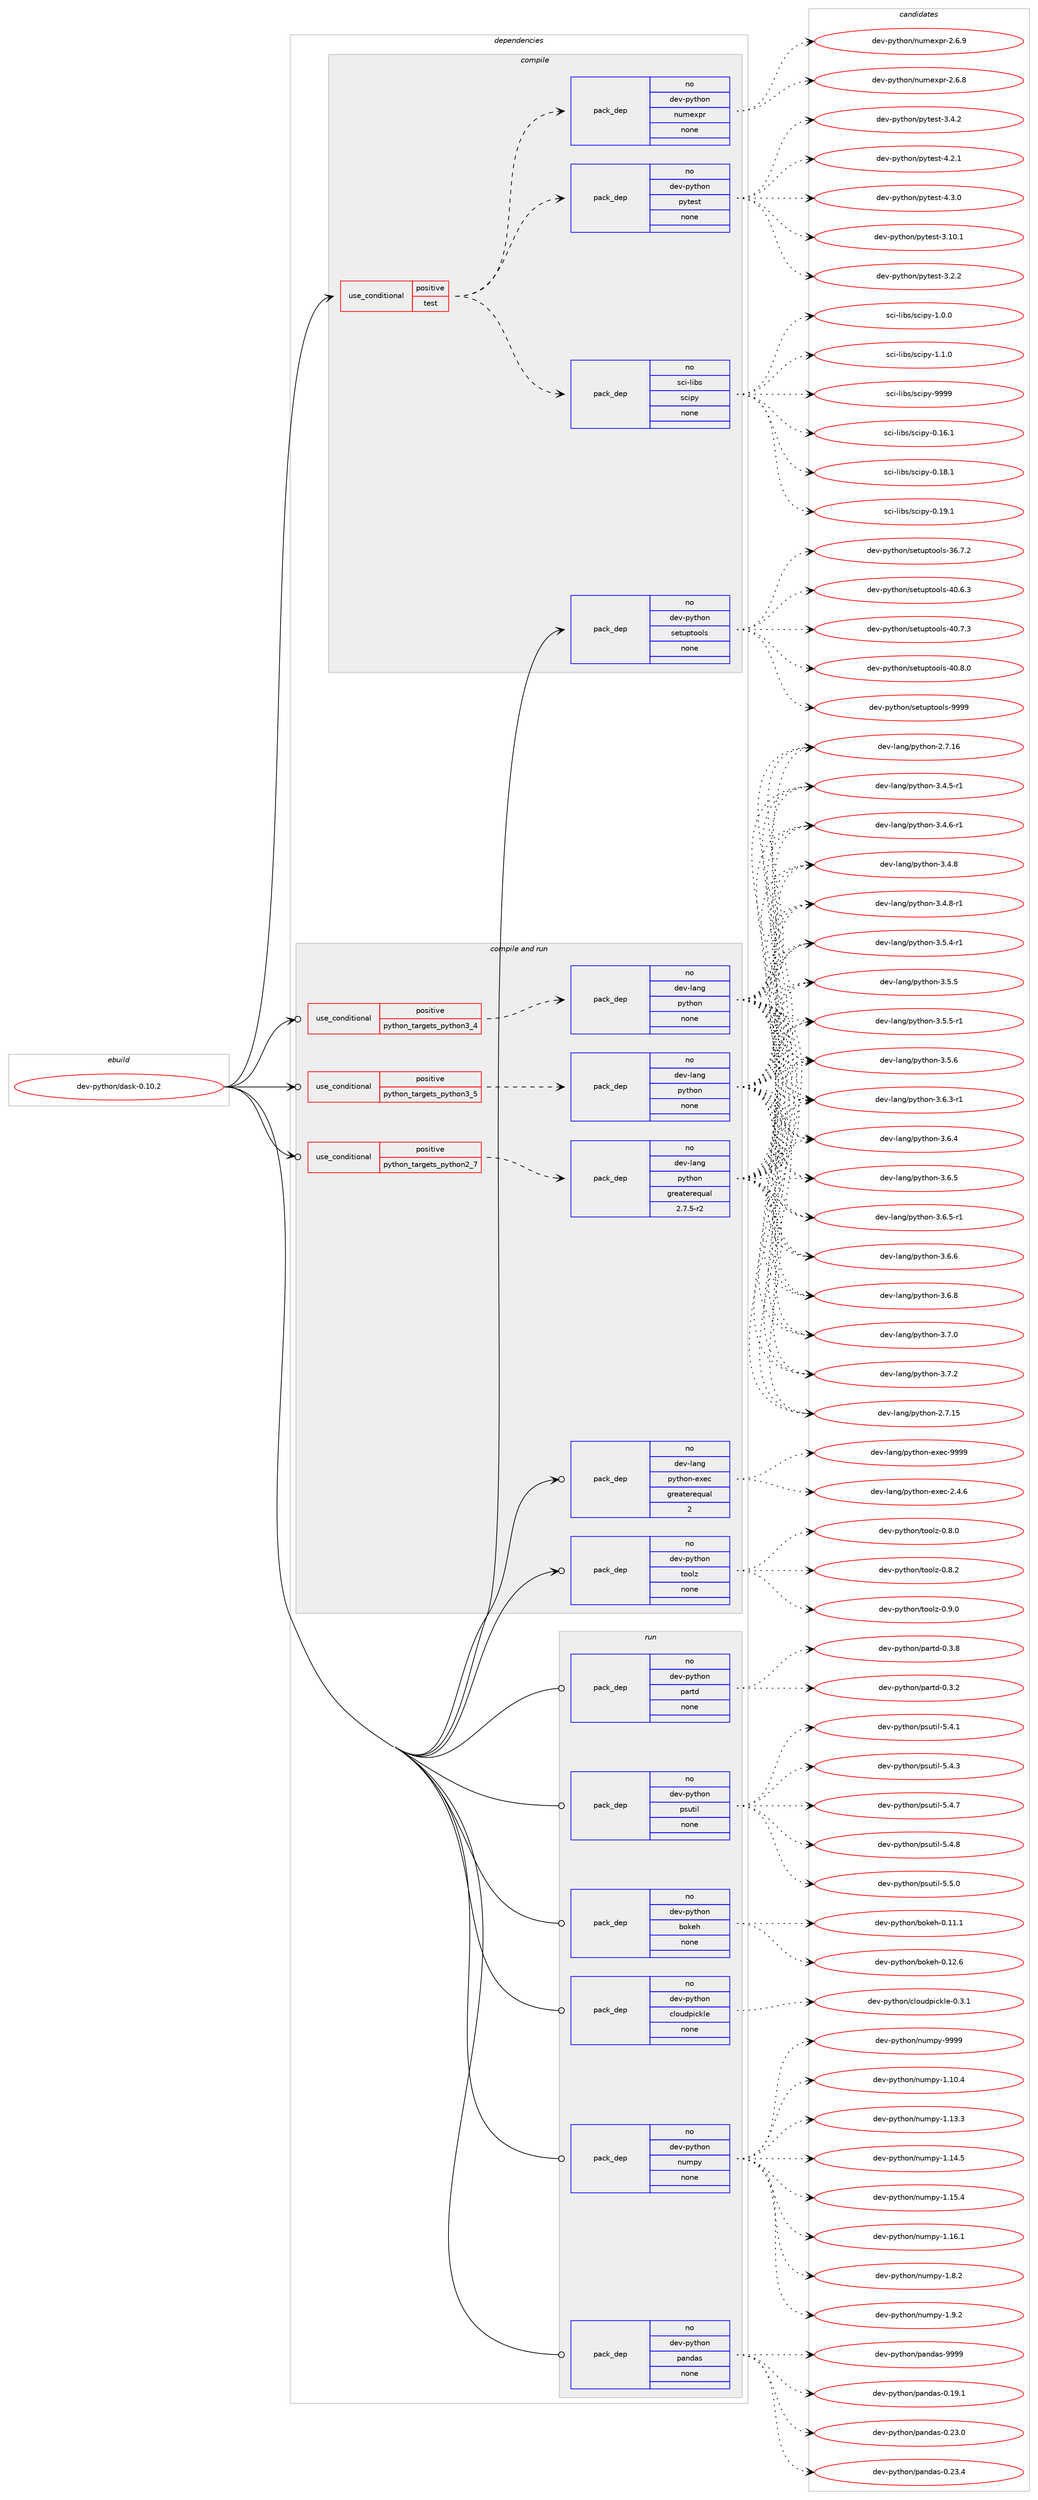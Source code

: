 digraph prolog {

# *************
# Graph options
# *************

newrank=true;
concentrate=true;
compound=true;
graph [rankdir=LR,fontname=Helvetica,fontsize=10,ranksep=1.5];#, ranksep=2.5, nodesep=0.2];
edge  [arrowhead=vee];
node  [fontname=Helvetica,fontsize=10];

# **********
# The ebuild
# **********

subgraph cluster_leftcol {
color=gray;
rank=same;
label=<<i>ebuild</i>>;
id [label="dev-python/dask-0.10.2", color=red, width=4, href="../dev-python/dask-0.10.2.svg"];
}

# ****************
# The dependencies
# ****************

subgraph cluster_midcol {
color=gray;
label=<<i>dependencies</i>>;
subgraph cluster_compile {
fillcolor="#eeeeee";
style=filled;
label=<<i>compile</i>>;
subgraph cond373060 {
dependency1405214 [label=<<TABLE BORDER="0" CELLBORDER="1" CELLSPACING="0" CELLPADDING="4"><TR><TD ROWSPAN="3" CELLPADDING="10">use_conditional</TD></TR><TR><TD>positive</TD></TR><TR><TD>test</TD></TR></TABLE>>, shape=none, color=red];
subgraph pack1008909 {
dependency1405215 [label=<<TABLE BORDER="0" CELLBORDER="1" CELLSPACING="0" CELLPADDING="4" WIDTH="220"><TR><TD ROWSPAN="6" CELLPADDING="30">pack_dep</TD></TR><TR><TD WIDTH="110">no</TD></TR><TR><TD>dev-python</TD></TR><TR><TD>pytest</TD></TR><TR><TD>none</TD></TR><TR><TD></TD></TR></TABLE>>, shape=none, color=blue];
}
dependency1405214:e -> dependency1405215:w [weight=20,style="dashed",arrowhead="vee"];
subgraph pack1008910 {
dependency1405216 [label=<<TABLE BORDER="0" CELLBORDER="1" CELLSPACING="0" CELLPADDING="4" WIDTH="220"><TR><TD ROWSPAN="6" CELLPADDING="30">pack_dep</TD></TR><TR><TD WIDTH="110">no</TD></TR><TR><TD>dev-python</TD></TR><TR><TD>numexpr</TD></TR><TR><TD>none</TD></TR><TR><TD></TD></TR></TABLE>>, shape=none, color=blue];
}
dependency1405214:e -> dependency1405216:w [weight=20,style="dashed",arrowhead="vee"];
subgraph pack1008911 {
dependency1405217 [label=<<TABLE BORDER="0" CELLBORDER="1" CELLSPACING="0" CELLPADDING="4" WIDTH="220"><TR><TD ROWSPAN="6" CELLPADDING="30">pack_dep</TD></TR><TR><TD WIDTH="110">no</TD></TR><TR><TD>sci-libs</TD></TR><TR><TD>scipy</TD></TR><TR><TD>none</TD></TR><TR><TD></TD></TR></TABLE>>, shape=none, color=blue];
}
dependency1405214:e -> dependency1405217:w [weight=20,style="dashed",arrowhead="vee"];
}
id:e -> dependency1405214:w [weight=20,style="solid",arrowhead="vee"];
subgraph pack1008912 {
dependency1405218 [label=<<TABLE BORDER="0" CELLBORDER="1" CELLSPACING="0" CELLPADDING="4" WIDTH="220"><TR><TD ROWSPAN="6" CELLPADDING="30">pack_dep</TD></TR><TR><TD WIDTH="110">no</TD></TR><TR><TD>dev-python</TD></TR><TR><TD>setuptools</TD></TR><TR><TD>none</TD></TR><TR><TD></TD></TR></TABLE>>, shape=none, color=blue];
}
id:e -> dependency1405218:w [weight=20,style="solid",arrowhead="vee"];
}
subgraph cluster_compileandrun {
fillcolor="#eeeeee";
style=filled;
label=<<i>compile and run</i>>;
subgraph cond373061 {
dependency1405219 [label=<<TABLE BORDER="0" CELLBORDER="1" CELLSPACING="0" CELLPADDING="4"><TR><TD ROWSPAN="3" CELLPADDING="10">use_conditional</TD></TR><TR><TD>positive</TD></TR><TR><TD>python_targets_python2_7</TD></TR></TABLE>>, shape=none, color=red];
subgraph pack1008913 {
dependency1405220 [label=<<TABLE BORDER="0" CELLBORDER="1" CELLSPACING="0" CELLPADDING="4" WIDTH="220"><TR><TD ROWSPAN="6" CELLPADDING="30">pack_dep</TD></TR><TR><TD WIDTH="110">no</TD></TR><TR><TD>dev-lang</TD></TR><TR><TD>python</TD></TR><TR><TD>greaterequal</TD></TR><TR><TD>2.7.5-r2</TD></TR></TABLE>>, shape=none, color=blue];
}
dependency1405219:e -> dependency1405220:w [weight=20,style="dashed",arrowhead="vee"];
}
id:e -> dependency1405219:w [weight=20,style="solid",arrowhead="odotvee"];
subgraph cond373062 {
dependency1405221 [label=<<TABLE BORDER="0" CELLBORDER="1" CELLSPACING="0" CELLPADDING="4"><TR><TD ROWSPAN="3" CELLPADDING="10">use_conditional</TD></TR><TR><TD>positive</TD></TR><TR><TD>python_targets_python3_4</TD></TR></TABLE>>, shape=none, color=red];
subgraph pack1008914 {
dependency1405222 [label=<<TABLE BORDER="0" CELLBORDER="1" CELLSPACING="0" CELLPADDING="4" WIDTH="220"><TR><TD ROWSPAN="6" CELLPADDING="30">pack_dep</TD></TR><TR><TD WIDTH="110">no</TD></TR><TR><TD>dev-lang</TD></TR><TR><TD>python</TD></TR><TR><TD>none</TD></TR><TR><TD></TD></TR></TABLE>>, shape=none, color=blue];
}
dependency1405221:e -> dependency1405222:w [weight=20,style="dashed",arrowhead="vee"];
}
id:e -> dependency1405221:w [weight=20,style="solid",arrowhead="odotvee"];
subgraph cond373063 {
dependency1405223 [label=<<TABLE BORDER="0" CELLBORDER="1" CELLSPACING="0" CELLPADDING="4"><TR><TD ROWSPAN="3" CELLPADDING="10">use_conditional</TD></TR><TR><TD>positive</TD></TR><TR><TD>python_targets_python3_5</TD></TR></TABLE>>, shape=none, color=red];
subgraph pack1008915 {
dependency1405224 [label=<<TABLE BORDER="0" CELLBORDER="1" CELLSPACING="0" CELLPADDING="4" WIDTH="220"><TR><TD ROWSPAN="6" CELLPADDING="30">pack_dep</TD></TR><TR><TD WIDTH="110">no</TD></TR><TR><TD>dev-lang</TD></TR><TR><TD>python</TD></TR><TR><TD>none</TD></TR><TR><TD></TD></TR></TABLE>>, shape=none, color=blue];
}
dependency1405223:e -> dependency1405224:w [weight=20,style="dashed",arrowhead="vee"];
}
id:e -> dependency1405223:w [weight=20,style="solid",arrowhead="odotvee"];
subgraph pack1008916 {
dependency1405225 [label=<<TABLE BORDER="0" CELLBORDER="1" CELLSPACING="0" CELLPADDING="4" WIDTH="220"><TR><TD ROWSPAN="6" CELLPADDING="30">pack_dep</TD></TR><TR><TD WIDTH="110">no</TD></TR><TR><TD>dev-lang</TD></TR><TR><TD>python-exec</TD></TR><TR><TD>greaterequal</TD></TR><TR><TD>2</TD></TR></TABLE>>, shape=none, color=blue];
}
id:e -> dependency1405225:w [weight=20,style="solid",arrowhead="odotvee"];
subgraph pack1008917 {
dependency1405226 [label=<<TABLE BORDER="0" CELLBORDER="1" CELLSPACING="0" CELLPADDING="4" WIDTH="220"><TR><TD ROWSPAN="6" CELLPADDING="30">pack_dep</TD></TR><TR><TD WIDTH="110">no</TD></TR><TR><TD>dev-python</TD></TR><TR><TD>toolz</TD></TR><TR><TD>none</TD></TR><TR><TD></TD></TR></TABLE>>, shape=none, color=blue];
}
id:e -> dependency1405226:w [weight=20,style="solid",arrowhead="odotvee"];
}
subgraph cluster_run {
fillcolor="#eeeeee";
style=filled;
label=<<i>run</i>>;
subgraph pack1008918 {
dependency1405227 [label=<<TABLE BORDER="0" CELLBORDER="1" CELLSPACING="0" CELLPADDING="4" WIDTH="220"><TR><TD ROWSPAN="6" CELLPADDING="30">pack_dep</TD></TR><TR><TD WIDTH="110">no</TD></TR><TR><TD>dev-python</TD></TR><TR><TD>bokeh</TD></TR><TR><TD>none</TD></TR><TR><TD></TD></TR></TABLE>>, shape=none, color=blue];
}
id:e -> dependency1405227:w [weight=20,style="solid",arrowhead="odot"];
subgraph pack1008919 {
dependency1405228 [label=<<TABLE BORDER="0" CELLBORDER="1" CELLSPACING="0" CELLPADDING="4" WIDTH="220"><TR><TD ROWSPAN="6" CELLPADDING="30">pack_dep</TD></TR><TR><TD WIDTH="110">no</TD></TR><TR><TD>dev-python</TD></TR><TR><TD>cloudpickle</TD></TR><TR><TD>none</TD></TR><TR><TD></TD></TR></TABLE>>, shape=none, color=blue];
}
id:e -> dependency1405228:w [weight=20,style="solid",arrowhead="odot"];
subgraph pack1008920 {
dependency1405229 [label=<<TABLE BORDER="0" CELLBORDER="1" CELLSPACING="0" CELLPADDING="4" WIDTH="220"><TR><TD ROWSPAN="6" CELLPADDING="30">pack_dep</TD></TR><TR><TD WIDTH="110">no</TD></TR><TR><TD>dev-python</TD></TR><TR><TD>numpy</TD></TR><TR><TD>none</TD></TR><TR><TD></TD></TR></TABLE>>, shape=none, color=blue];
}
id:e -> dependency1405229:w [weight=20,style="solid",arrowhead="odot"];
subgraph pack1008921 {
dependency1405230 [label=<<TABLE BORDER="0" CELLBORDER="1" CELLSPACING="0" CELLPADDING="4" WIDTH="220"><TR><TD ROWSPAN="6" CELLPADDING="30">pack_dep</TD></TR><TR><TD WIDTH="110">no</TD></TR><TR><TD>dev-python</TD></TR><TR><TD>pandas</TD></TR><TR><TD>none</TD></TR><TR><TD></TD></TR></TABLE>>, shape=none, color=blue];
}
id:e -> dependency1405230:w [weight=20,style="solid",arrowhead="odot"];
subgraph pack1008922 {
dependency1405231 [label=<<TABLE BORDER="0" CELLBORDER="1" CELLSPACING="0" CELLPADDING="4" WIDTH="220"><TR><TD ROWSPAN="6" CELLPADDING="30">pack_dep</TD></TR><TR><TD WIDTH="110">no</TD></TR><TR><TD>dev-python</TD></TR><TR><TD>partd</TD></TR><TR><TD>none</TD></TR><TR><TD></TD></TR></TABLE>>, shape=none, color=blue];
}
id:e -> dependency1405231:w [weight=20,style="solid",arrowhead="odot"];
subgraph pack1008923 {
dependency1405232 [label=<<TABLE BORDER="0" CELLBORDER="1" CELLSPACING="0" CELLPADDING="4" WIDTH="220"><TR><TD ROWSPAN="6" CELLPADDING="30">pack_dep</TD></TR><TR><TD WIDTH="110">no</TD></TR><TR><TD>dev-python</TD></TR><TR><TD>psutil</TD></TR><TR><TD>none</TD></TR><TR><TD></TD></TR></TABLE>>, shape=none, color=blue];
}
id:e -> dependency1405232:w [weight=20,style="solid",arrowhead="odot"];
}
}

# **************
# The candidates
# **************

subgraph cluster_choices {
rank=same;
color=gray;
label=<<i>candidates</i>>;

subgraph choice1008909 {
color=black;
nodesep=1;
choice100101118451121211161041111104711212111610111511645514649484649 [label="dev-python/pytest-3.10.1", color=red, width=4,href="../dev-python/pytest-3.10.1.svg"];
choice1001011184511212111610411111047112121116101115116455146504650 [label="dev-python/pytest-3.2.2", color=red, width=4,href="../dev-python/pytest-3.2.2.svg"];
choice1001011184511212111610411111047112121116101115116455146524650 [label="dev-python/pytest-3.4.2", color=red, width=4,href="../dev-python/pytest-3.4.2.svg"];
choice1001011184511212111610411111047112121116101115116455246504649 [label="dev-python/pytest-4.2.1", color=red, width=4,href="../dev-python/pytest-4.2.1.svg"];
choice1001011184511212111610411111047112121116101115116455246514648 [label="dev-python/pytest-4.3.0", color=red, width=4,href="../dev-python/pytest-4.3.0.svg"];
dependency1405215:e -> choice100101118451121211161041111104711212111610111511645514649484649:w [style=dotted,weight="100"];
dependency1405215:e -> choice1001011184511212111610411111047112121116101115116455146504650:w [style=dotted,weight="100"];
dependency1405215:e -> choice1001011184511212111610411111047112121116101115116455146524650:w [style=dotted,weight="100"];
dependency1405215:e -> choice1001011184511212111610411111047112121116101115116455246504649:w [style=dotted,weight="100"];
dependency1405215:e -> choice1001011184511212111610411111047112121116101115116455246514648:w [style=dotted,weight="100"];
}
subgraph choice1008910 {
color=black;
nodesep=1;
choice1001011184511212111610411111047110117109101120112114455046544656 [label="dev-python/numexpr-2.6.8", color=red, width=4,href="../dev-python/numexpr-2.6.8.svg"];
choice1001011184511212111610411111047110117109101120112114455046544657 [label="dev-python/numexpr-2.6.9", color=red, width=4,href="../dev-python/numexpr-2.6.9.svg"];
dependency1405216:e -> choice1001011184511212111610411111047110117109101120112114455046544656:w [style=dotted,weight="100"];
dependency1405216:e -> choice1001011184511212111610411111047110117109101120112114455046544657:w [style=dotted,weight="100"];
}
subgraph choice1008911 {
color=black;
nodesep=1;
choice115991054510810598115471159910511212145484649544649 [label="sci-libs/scipy-0.16.1", color=red, width=4,href="../sci-libs/scipy-0.16.1.svg"];
choice115991054510810598115471159910511212145484649564649 [label="sci-libs/scipy-0.18.1", color=red, width=4,href="../sci-libs/scipy-0.18.1.svg"];
choice115991054510810598115471159910511212145484649574649 [label="sci-libs/scipy-0.19.1", color=red, width=4,href="../sci-libs/scipy-0.19.1.svg"];
choice1159910545108105981154711599105112121454946484648 [label="sci-libs/scipy-1.0.0", color=red, width=4,href="../sci-libs/scipy-1.0.0.svg"];
choice1159910545108105981154711599105112121454946494648 [label="sci-libs/scipy-1.1.0", color=red, width=4,href="../sci-libs/scipy-1.1.0.svg"];
choice11599105451081059811547115991051121214557575757 [label="sci-libs/scipy-9999", color=red, width=4,href="../sci-libs/scipy-9999.svg"];
dependency1405217:e -> choice115991054510810598115471159910511212145484649544649:w [style=dotted,weight="100"];
dependency1405217:e -> choice115991054510810598115471159910511212145484649564649:w [style=dotted,weight="100"];
dependency1405217:e -> choice115991054510810598115471159910511212145484649574649:w [style=dotted,weight="100"];
dependency1405217:e -> choice1159910545108105981154711599105112121454946484648:w [style=dotted,weight="100"];
dependency1405217:e -> choice1159910545108105981154711599105112121454946494648:w [style=dotted,weight="100"];
dependency1405217:e -> choice11599105451081059811547115991051121214557575757:w [style=dotted,weight="100"];
}
subgraph choice1008912 {
color=black;
nodesep=1;
choice100101118451121211161041111104711510111611711211611111110811545515446554650 [label="dev-python/setuptools-36.7.2", color=red, width=4,href="../dev-python/setuptools-36.7.2.svg"];
choice100101118451121211161041111104711510111611711211611111110811545524846544651 [label="dev-python/setuptools-40.6.3", color=red, width=4,href="../dev-python/setuptools-40.6.3.svg"];
choice100101118451121211161041111104711510111611711211611111110811545524846554651 [label="dev-python/setuptools-40.7.3", color=red, width=4,href="../dev-python/setuptools-40.7.3.svg"];
choice100101118451121211161041111104711510111611711211611111110811545524846564648 [label="dev-python/setuptools-40.8.0", color=red, width=4,href="../dev-python/setuptools-40.8.0.svg"];
choice10010111845112121116104111110471151011161171121161111111081154557575757 [label="dev-python/setuptools-9999", color=red, width=4,href="../dev-python/setuptools-9999.svg"];
dependency1405218:e -> choice100101118451121211161041111104711510111611711211611111110811545515446554650:w [style=dotted,weight="100"];
dependency1405218:e -> choice100101118451121211161041111104711510111611711211611111110811545524846544651:w [style=dotted,weight="100"];
dependency1405218:e -> choice100101118451121211161041111104711510111611711211611111110811545524846554651:w [style=dotted,weight="100"];
dependency1405218:e -> choice100101118451121211161041111104711510111611711211611111110811545524846564648:w [style=dotted,weight="100"];
dependency1405218:e -> choice10010111845112121116104111110471151011161171121161111111081154557575757:w [style=dotted,weight="100"];
}
subgraph choice1008913 {
color=black;
nodesep=1;
choice10010111845108971101034711212111610411111045504655464953 [label="dev-lang/python-2.7.15", color=red, width=4,href="../dev-lang/python-2.7.15.svg"];
choice10010111845108971101034711212111610411111045504655464954 [label="dev-lang/python-2.7.16", color=red, width=4,href="../dev-lang/python-2.7.16.svg"];
choice1001011184510897110103471121211161041111104551465246534511449 [label="dev-lang/python-3.4.5-r1", color=red, width=4,href="../dev-lang/python-3.4.5-r1.svg"];
choice1001011184510897110103471121211161041111104551465246544511449 [label="dev-lang/python-3.4.6-r1", color=red, width=4,href="../dev-lang/python-3.4.6-r1.svg"];
choice100101118451089711010347112121116104111110455146524656 [label="dev-lang/python-3.4.8", color=red, width=4,href="../dev-lang/python-3.4.8.svg"];
choice1001011184510897110103471121211161041111104551465246564511449 [label="dev-lang/python-3.4.8-r1", color=red, width=4,href="../dev-lang/python-3.4.8-r1.svg"];
choice1001011184510897110103471121211161041111104551465346524511449 [label="dev-lang/python-3.5.4-r1", color=red, width=4,href="../dev-lang/python-3.5.4-r1.svg"];
choice100101118451089711010347112121116104111110455146534653 [label="dev-lang/python-3.5.5", color=red, width=4,href="../dev-lang/python-3.5.5.svg"];
choice1001011184510897110103471121211161041111104551465346534511449 [label="dev-lang/python-3.5.5-r1", color=red, width=4,href="../dev-lang/python-3.5.5-r1.svg"];
choice100101118451089711010347112121116104111110455146534654 [label="dev-lang/python-3.5.6", color=red, width=4,href="../dev-lang/python-3.5.6.svg"];
choice1001011184510897110103471121211161041111104551465446514511449 [label="dev-lang/python-3.6.3-r1", color=red, width=4,href="../dev-lang/python-3.6.3-r1.svg"];
choice100101118451089711010347112121116104111110455146544652 [label="dev-lang/python-3.6.4", color=red, width=4,href="../dev-lang/python-3.6.4.svg"];
choice100101118451089711010347112121116104111110455146544653 [label="dev-lang/python-3.6.5", color=red, width=4,href="../dev-lang/python-3.6.5.svg"];
choice1001011184510897110103471121211161041111104551465446534511449 [label="dev-lang/python-3.6.5-r1", color=red, width=4,href="../dev-lang/python-3.6.5-r1.svg"];
choice100101118451089711010347112121116104111110455146544654 [label="dev-lang/python-3.6.6", color=red, width=4,href="../dev-lang/python-3.6.6.svg"];
choice100101118451089711010347112121116104111110455146544656 [label="dev-lang/python-3.6.8", color=red, width=4,href="../dev-lang/python-3.6.8.svg"];
choice100101118451089711010347112121116104111110455146554648 [label="dev-lang/python-3.7.0", color=red, width=4,href="../dev-lang/python-3.7.0.svg"];
choice100101118451089711010347112121116104111110455146554650 [label="dev-lang/python-3.7.2", color=red, width=4,href="../dev-lang/python-3.7.2.svg"];
dependency1405220:e -> choice10010111845108971101034711212111610411111045504655464953:w [style=dotted,weight="100"];
dependency1405220:e -> choice10010111845108971101034711212111610411111045504655464954:w [style=dotted,weight="100"];
dependency1405220:e -> choice1001011184510897110103471121211161041111104551465246534511449:w [style=dotted,weight="100"];
dependency1405220:e -> choice1001011184510897110103471121211161041111104551465246544511449:w [style=dotted,weight="100"];
dependency1405220:e -> choice100101118451089711010347112121116104111110455146524656:w [style=dotted,weight="100"];
dependency1405220:e -> choice1001011184510897110103471121211161041111104551465246564511449:w [style=dotted,weight="100"];
dependency1405220:e -> choice1001011184510897110103471121211161041111104551465346524511449:w [style=dotted,weight="100"];
dependency1405220:e -> choice100101118451089711010347112121116104111110455146534653:w [style=dotted,weight="100"];
dependency1405220:e -> choice1001011184510897110103471121211161041111104551465346534511449:w [style=dotted,weight="100"];
dependency1405220:e -> choice100101118451089711010347112121116104111110455146534654:w [style=dotted,weight="100"];
dependency1405220:e -> choice1001011184510897110103471121211161041111104551465446514511449:w [style=dotted,weight="100"];
dependency1405220:e -> choice100101118451089711010347112121116104111110455146544652:w [style=dotted,weight="100"];
dependency1405220:e -> choice100101118451089711010347112121116104111110455146544653:w [style=dotted,weight="100"];
dependency1405220:e -> choice1001011184510897110103471121211161041111104551465446534511449:w [style=dotted,weight="100"];
dependency1405220:e -> choice100101118451089711010347112121116104111110455146544654:w [style=dotted,weight="100"];
dependency1405220:e -> choice100101118451089711010347112121116104111110455146544656:w [style=dotted,weight="100"];
dependency1405220:e -> choice100101118451089711010347112121116104111110455146554648:w [style=dotted,weight="100"];
dependency1405220:e -> choice100101118451089711010347112121116104111110455146554650:w [style=dotted,weight="100"];
}
subgraph choice1008914 {
color=black;
nodesep=1;
choice10010111845108971101034711212111610411111045504655464953 [label="dev-lang/python-2.7.15", color=red, width=4,href="../dev-lang/python-2.7.15.svg"];
choice10010111845108971101034711212111610411111045504655464954 [label="dev-lang/python-2.7.16", color=red, width=4,href="../dev-lang/python-2.7.16.svg"];
choice1001011184510897110103471121211161041111104551465246534511449 [label="dev-lang/python-3.4.5-r1", color=red, width=4,href="../dev-lang/python-3.4.5-r1.svg"];
choice1001011184510897110103471121211161041111104551465246544511449 [label="dev-lang/python-3.4.6-r1", color=red, width=4,href="../dev-lang/python-3.4.6-r1.svg"];
choice100101118451089711010347112121116104111110455146524656 [label="dev-lang/python-3.4.8", color=red, width=4,href="../dev-lang/python-3.4.8.svg"];
choice1001011184510897110103471121211161041111104551465246564511449 [label="dev-lang/python-3.4.8-r1", color=red, width=4,href="../dev-lang/python-3.4.8-r1.svg"];
choice1001011184510897110103471121211161041111104551465346524511449 [label="dev-lang/python-3.5.4-r1", color=red, width=4,href="../dev-lang/python-3.5.4-r1.svg"];
choice100101118451089711010347112121116104111110455146534653 [label="dev-lang/python-3.5.5", color=red, width=4,href="../dev-lang/python-3.5.5.svg"];
choice1001011184510897110103471121211161041111104551465346534511449 [label="dev-lang/python-3.5.5-r1", color=red, width=4,href="../dev-lang/python-3.5.5-r1.svg"];
choice100101118451089711010347112121116104111110455146534654 [label="dev-lang/python-3.5.6", color=red, width=4,href="../dev-lang/python-3.5.6.svg"];
choice1001011184510897110103471121211161041111104551465446514511449 [label="dev-lang/python-3.6.3-r1", color=red, width=4,href="../dev-lang/python-3.6.3-r1.svg"];
choice100101118451089711010347112121116104111110455146544652 [label="dev-lang/python-3.6.4", color=red, width=4,href="../dev-lang/python-3.6.4.svg"];
choice100101118451089711010347112121116104111110455146544653 [label="dev-lang/python-3.6.5", color=red, width=4,href="../dev-lang/python-3.6.5.svg"];
choice1001011184510897110103471121211161041111104551465446534511449 [label="dev-lang/python-3.6.5-r1", color=red, width=4,href="../dev-lang/python-3.6.5-r1.svg"];
choice100101118451089711010347112121116104111110455146544654 [label="dev-lang/python-3.6.6", color=red, width=4,href="../dev-lang/python-3.6.6.svg"];
choice100101118451089711010347112121116104111110455146544656 [label="dev-lang/python-3.6.8", color=red, width=4,href="../dev-lang/python-3.6.8.svg"];
choice100101118451089711010347112121116104111110455146554648 [label="dev-lang/python-3.7.0", color=red, width=4,href="../dev-lang/python-3.7.0.svg"];
choice100101118451089711010347112121116104111110455146554650 [label="dev-lang/python-3.7.2", color=red, width=4,href="../dev-lang/python-3.7.2.svg"];
dependency1405222:e -> choice10010111845108971101034711212111610411111045504655464953:w [style=dotted,weight="100"];
dependency1405222:e -> choice10010111845108971101034711212111610411111045504655464954:w [style=dotted,weight="100"];
dependency1405222:e -> choice1001011184510897110103471121211161041111104551465246534511449:w [style=dotted,weight="100"];
dependency1405222:e -> choice1001011184510897110103471121211161041111104551465246544511449:w [style=dotted,weight="100"];
dependency1405222:e -> choice100101118451089711010347112121116104111110455146524656:w [style=dotted,weight="100"];
dependency1405222:e -> choice1001011184510897110103471121211161041111104551465246564511449:w [style=dotted,weight="100"];
dependency1405222:e -> choice1001011184510897110103471121211161041111104551465346524511449:w [style=dotted,weight="100"];
dependency1405222:e -> choice100101118451089711010347112121116104111110455146534653:w [style=dotted,weight="100"];
dependency1405222:e -> choice1001011184510897110103471121211161041111104551465346534511449:w [style=dotted,weight="100"];
dependency1405222:e -> choice100101118451089711010347112121116104111110455146534654:w [style=dotted,weight="100"];
dependency1405222:e -> choice1001011184510897110103471121211161041111104551465446514511449:w [style=dotted,weight="100"];
dependency1405222:e -> choice100101118451089711010347112121116104111110455146544652:w [style=dotted,weight="100"];
dependency1405222:e -> choice100101118451089711010347112121116104111110455146544653:w [style=dotted,weight="100"];
dependency1405222:e -> choice1001011184510897110103471121211161041111104551465446534511449:w [style=dotted,weight="100"];
dependency1405222:e -> choice100101118451089711010347112121116104111110455146544654:w [style=dotted,weight="100"];
dependency1405222:e -> choice100101118451089711010347112121116104111110455146544656:w [style=dotted,weight="100"];
dependency1405222:e -> choice100101118451089711010347112121116104111110455146554648:w [style=dotted,weight="100"];
dependency1405222:e -> choice100101118451089711010347112121116104111110455146554650:w [style=dotted,weight="100"];
}
subgraph choice1008915 {
color=black;
nodesep=1;
choice10010111845108971101034711212111610411111045504655464953 [label="dev-lang/python-2.7.15", color=red, width=4,href="../dev-lang/python-2.7.15.svg"];
choice10010111845108971101034711212111610411111045504655464954 [label="dev-lang/python-2.7.16", color=red, width=4,href="../dev-lang/python-2.7.16.svg"];
choice1001011184510897110103471121211161041111104551465246534511449 [label="dev-lang/python-3.4.5-r1", color=red, width=4,href="../dev-lang/python-3.4.5-r1.svg"];
choice1001011184510897110103471121211161041111104551465246544511449 [label="dev-lang/python-3.4.6-r1", color=red, width=4,href="../dev-lang/python-3.4.6-r1.svg"];
choice100101118451089711010347112121116104111110455146524656 [label="dev-lang/python-3.4.8", color=red, width=4,href="../dev-lang/python-3.4.8.svg"];
choice1001011184510897110103471121211161041111104551465246564511449 [label="dev-lang/python-3.4.8-r1", color=red, width=4,href="../dev-lang/python-3.4.8-r1.svg"];
choice1001011184510897110103471121211161041111104551465346524511449 [label="dev-lang/python-3.5.4-r1", color=red, width=4,href="../dev-lang/python-3.5.4-r1.svg"];
choice100101118451089711010347112121116104111110455146534653 [label="dev-lang/python-3.5.5", color=red, width=4,href="../dev-lang/python-3.5.5.svg"];
choice1001011184510897110103471121211161041111104551465346534511449 [label="dev-lang/python-3.5.5-r1", color=red, width=4,href="../dev-lang/python-3.5.5-r1.svg"];
choice100101118451089711010347112121116104111110455146534654 [label="dev-lang/python-3.5.6", color=red, width=4,href="../dev-lang/python-3.5.6.svg"];
choice1001011184510897110103471121211161041111104551465446514511449 [label="dev-lang/python-3.6.3-r1", color=red, width=4,href="../dev-lang/python-3.6.3-r1.svg"];
choice100101118451089711010347112121116104111110455146544652 [label="dev-lang/python-3.6.4", color=red, width=4,href="../dev-lang/python-3.6.4.svg"];
choice100101118451089711010347112121116104111110455146544653 [label="dev-lang/python-3.6.5", color=red, width=4,href="../dev-lang/python-3.6.5.svg"];
choice1001011184510897110103471121211161041111104551465446534511449 [label="dev-lang/python-3.6.5-r1", color=red, width=4,href="../dev-lang/python-3.6.5-r1.svg"];
choice100101118451089711010347112121116104111110455146544654 [label="dev-lang/python-3.6.6", color=red, width=4,href="../dev-lang/python-3.6.6.svg"];
choice100101118451089711010347112121116104111110455146544656 [label="dev-lang/python-3.6.8", color=red, width=4,href="../dev-lang/python-3.6.8.svg"];
choice100101118451089711010347112121116104111110455146554648 [label="dev-lang/python-3.7.0", color=red, width=4,href="../dev-lang/python-3.7.0.svg"];
choice100101118451089711010347112121116104111110455146554650 [label="dev-lang/python-3.7.2", color=red, width=4,href="../dev-lang/python-3.7.2.svg"];
dependency1405224:e -> choice10010111845108971101034711212111610411111045504655464953:w [style=dotted,weight="100"];
dependency1405224:e -> choice10010111845108971101034711212111610411111045504655464954:w [style=dotted,weight="100"];
dependency1405224:e -> choice1001011184510897110103471121211161041111104551465246534511449:w [style=dotted,weight="100"];
dependency1405224:e -> choice1001011184510897110103471121211161041111104551465246544511449:w [style=dotted,weight="100"];
dependency1405224:e -> choice100101118451089711010347112121116104111110455146524656:w [style=dotted,weight="100"];
dependency1405224:e -> choice1001011184510897110103471121211161041111104551465246564511449:w [style=dotted,weight="100"];
dependency1405224:e -> choice1001011184510897110103471121211161041111104551465346524511449:w [style=dotted,weight="100"];
dependency1405224:e -> choice100101118451089711010347112121116104111110455146534653:w [style=dotted,weight="100"];
dependency1405224:e -> choice1001011184510897110103471121211161041111104551465346534511449:w [style=dotted,weight="100"];
dependency1405224:e -> choice100101118451089711010347112121116104111110455146534654:w [style=dotted,weight="100"];
dependency1405224:e -> choice1001011184510897110103471121211161041111104551465446514511449:w [style=dotted,weight="100"];
dependency1405224:e -> choice100101118451089711010347112121116104111110455146544652:w [style=dotted,weight="100"];
dependency1405224:e -> choice100101118451089711010347112121116104111110455146544653:w [style=dotted,weight="100"];
dependency1405224:e -> choice1001011184510897110103471121211161041111104551465446534511449:w [style=dotted,weight="100"];
dependency1405224:e -> choice100101118451089711010347112121116104111110455146544654:w [style=dotted,weight="100"];
dependency1405224:e -> choice100101118451089711010347112121116104111110455146544656:w [style=dotted,weight="100"];
dependency1405224:e -> choice100101118451089711010347112121116104111110455146554648:w [style=dotted,weight="100"];
dependency1405224:e -> choice100101118451089711010347112121116104111110455146554650:w [style=dotted,weight="100"];
}
subgraph choice1008916 {
color=black;
nodesep=1;
choice1001011184510897110103471121211161041111104510112010199455046524654 [label="dev-lang/python-exec-2.4.6", color=red, width=4,href="../dev-lang/python-exec-2.4.6.svg"];
choice10010111845108971101034711212111610411111045101120101994557575757 [label="dev-lang/python-exec-9999", color=red, width=4,href="../dev-lang/python-exec-9999.svg"];
dependency1405225:e -> choice1001011184510897110103471121211161041111104510112010199455046524654:w [style=dotted,weight="100"];
dependency1405225:e -> choice10010111845108971101034711212111610411111045101120101994557575757:w [style=dotted,weight="100"];
}
subgraph choice1008917 {
color=black;
nodesep=1;
choice1001011184511212111610411111047116111111108122454846564648 [label="dev-python/toolz-0.8.0", color=red, width=4,href="../dev-python/toolz-0.8.0.svg"];
choice1001011184511212111610411111047116111111108122454846564650 [label="dev-python/toolz-0.8.2", color=red, width=4,href="../dev-python/toolz-0.8.2.svg"];
choice1001011184511212111610411111047116111111108122454846574648 [label="dev-python/toolz-0.9.0", color=red, width=4,href="../dev-python/toolz-0.9.0.svg"];
dependency1405226:e -> choice1001011184511212111610411111047116111111108122454846564648:w [style=dotted,weight="100"];
dependency1405226:e -> choice1001011184511212111610411111047116111111108122454846564650:w [style=dotted,weight="100"];
dependency1405226:e -> choice1001011184511212111610411111047116111111108122454846574648:w [style=dotted,weight="100"];
}
subgraph choice1008918 {
color=black;
nodesep=1;
choice10010111845112121116104111110479811110710110445484649494649 [label="dev-python/bokeh-0.11.1", color=red, width=4,href="../dev-python/bokeh-0.11.1.svg"];
choice10010111845112121116104111110479811110710110445484649504654 [label="dev-python/bokeh-0.12.6", color=red, width=4,href="../dev-python/bokeh-0.12.6.svg"];
dependency1405227:e -> choice10010111845112121116104111110479811110710110445484649494649:w [style=dotted,weight="100"];
dependency1405227:e -> choice10010111845112121116104111110479811110710110445484649504654:w [style=dotted,weight="100"];
}
subgraph choice1008919 {
color=black;
nodesep=1;
choice10010111845112121116104111110479910811111710011210599107108101454846514649 [label="dev-python/cloudpickle-0.3.1", color=red, width=4,href="../dev-python/cloudpickle-0.3.1.svg"];
dependency1405228:e -> choice10010111845112121116104111110479910811111710011210599107108101454846514649:w [style=dotted,weight="100"];
}
subgraph choice1008920 {
color=black;
nodesep=1;
choice100101118451121211161041111104711011710911212145494649484652 [label="dev-python/numpy-1.10.4", color=red, width=4,href="../dev-python/numpy-1.10.4.svg"];
choice100101118451121211161041111104711011710911212145494649514651 [label="dev-python/numpy-1.13.3", color=red, width=4,href="../dev-python/numpy-1.13.3.svg"];
choice100101118451121211161041111104711011710911212145494649524653 [label="dev-python/numpy-1.14.5", color=red, width=4,href="../dev-python/numpy-1.14.5.svg"];
choice100101118451121211161041111104711011710911212145494649534652 [label="dev-python/numpy-1.15.4", color=red, width=4,href="../dev-python/numpy-1.15.4.svg"];
choice100101118451121211161041111104711011710911212145494649544649 [label="dev-python/numpy-1.16.1", color=red, width=4,href="../dev-python/numpy-1.16.1.svg"];
choice1001011184511212111610411111047110117109112121454946564650 [label="dev-python/numpy-1.8.2", color=red, width=4,href="../dev-python/numpy-1.8.2.svg"];
choice1001011184511212111610411111047110117109112121454946574650 [label="dev-python/numpy-1.9.2", color=red, width=4,href="../dev-python/numpy-1.9.2.svg"];
choice10010111845112121116104111110471101171091121214557575757 [label="dev-python/numpy-9999", color=red, width=4,href="../dev-python/numpy-9999.svg"];
dependency1405229:e -> choice100101118451121211161041111104711011710911212145494649484652:w [style=dotted,weight="100"];
dependency1405229:e -> choice100101118451121211161041111104711011710911212145494649514651:w [style=dotted,weight="100"];
dependency1405229:e -> choice100101118451121211161041111104711011710911212145494649524653:w [style=dotted,weight="100"];
dependency1405229:e -> choice100101118451121211161041111104711011710911212145494649534652:w [style=dotted,weight="100"];
dependency1405229:e -> choice100101118451121211161041111104711011710911212145494649544649:w [style=dotted,weight="100"];
dependency1405229:e -> choice1001011184511212111610411111047110117109112121454946564650:w [style=dotted,weight="100"];
dependency1405229:e -> choice1001011184511212111610411111047110117109112121454946574650:w [style=dotted,weight="100"];
dependency1405229:e -> choice10010111845112121116104111110471101171091121214557575757:w [style=dotted,weight="100"];
}
subgraph choice1008921 {
color=black;
nodesep=1;
choice1001011184511212111610411111047112971101009711545484649574649 [label="dev-python/pandas-0.19.1", color=red, width=4,href="../dev-python/pandas-0.19.1.svg"];
choice1001011184511212111610411111047112971101009711545484650514648 [label="dev-python/pandas-0.23.0", color=red, width=4,href="../dev-python/pandas-0.23.0.svg"];
choice1001011184511212111610411111047112971101009711545484650514652 [label="dev-python/pandas-0.23.4", color=red, width=4,href="../dev-python/pandas-0.23.4.svg"];
choice100101118451121211161041111104711297110100971154557575757 [label="dev-python/pandas-9999", color=red, width=4,href="../dev-python/pandas-9999.svg"];
dependency1405230:e -> choice1001011184511212111610411111047112971101009711545484649574649:w [style=dotted,weight="100"];
dependency1405230:e -> choice1001011184511212111610411111047112971101009711545484650514648:w [style=dotted,weight="100"];
dependency1405230:e -> choice1001011184511212111610411111047112971101009711545484650514652:w [style=dotted,weight="100"];
dependency1405230:e -> choice100101118451121211161041111104711297110100971154557575757:w [style=dotted,weight="100"];
}
subgraph choice1008922 {
color=black;
nodesep=1;
choice100101118451121211161041111104711297114116100454846514650 [label="dev-python/partd-0.3.2", color=red, width=4,href="../dev-python/partd-0.3.2.svg"];
choice100101118451121211161041111104711297114116100454846514656 [label="dev-python/partd-0.3.8", color=red, width=4,href="../dev-python/partd-0.3.8.svg"];
dependency1405231:e -> choice100101118451121211161041111104711297114116100454846514650:w [style=dotted,weight="100"];
dependency1405231:e -> choice100101118451121211161041111104711297114116100454846514656:w [style=dotted,weight="100"];
}
subgraph choice1008923 {
color=black;
nodesep=1;
choice1001011184511212111610411111047112115117116105108455346524649 [label="dev-python/psutil-5.4.1", color=red, width=4,href="../dev-python/psutil-5.4.1.svg"];
choice1001011184511212111610411111047112115117116105108455346524651 [label="dev-python/psutil-5.4.3", color=red, width=4,href="../dev-python/psutil-5.4.3.svg"];
choice1001011184511212111610411111047112115117116105108455346524655 [label="dev-python/psutil-5.4.7", color=red, width=4,href="../dev-python/psutil-5.4.7.svg"];
choice1001011184511212111610411111047112115117116105108455346524656 [label="dev-python/psutil-5.4.8", color=red, width=4,href="../dev-python/psutil-5.4.8.svg"];
choice1001011184511212111610411111047112115117116105108455346534648 [label="dev-python/psutil-5.5.0", color=red, width=4,href="../dev-python/psutil-5.5.0.svg"];
dependency1405232:e -> choice1001011184511212111610411111047112115117116105108455346524649:w [style=dotted,weight="100"];
dependency1405232:e -> choice1001011184511212111610411111047112115117116105108455346524651:w [style=dotted,weight="100"];
dependency1405232:e -> choice1001011184511212111610411111047112115117116105108455346524655:w [style=dotted,weight="100"];
dependency1405232:e -> choice1001011184511212111610411111047112115117116105108455346524656:w [style=dotted,weight="100"];
dependency1405232:e -> choice1001011184511212111610411111047112115117116105108455346534648:w [style=dotted,weight="100"];
}
}

}
